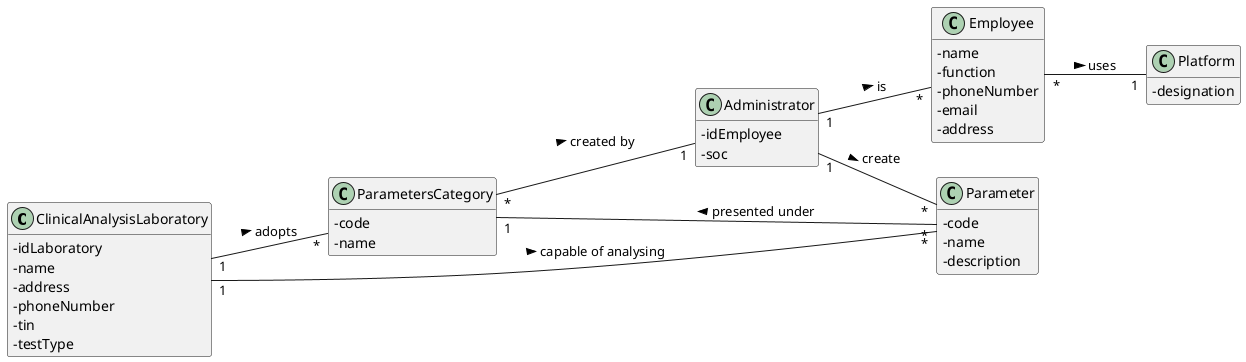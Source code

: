 @startuml
hide methods
left to right direction
skinparam classAttributeIconSize 0

class ClinicalAnalysisLaboratory{
    -idLaboratory
    -name
    -address
    -phoneNumber
    -tin
    -testType
}

class Platform{
    -designation
}

class Employee{
    -name
    -function
    -phoneNumber
    -email
    -address
}

class Administrator{
    -idEmployee
    -soc
}

class ParametersCategory{
    -code
    -name
}

class Parameter{
    -code
    -name
    -description
}


ClinicalAnalysisLaboratory "1" -- "*" Parameter : capable of analysing >
ParametersCategory "*" -- "1" Administrator : created by >
Administrator "1" -- "*" Employee : is >
ClinicalAnalysisLaboratory "1" -- "*" ParametersCategory : adopts >
Administrator "1" -- "*" Parameter : create >
Parameter "*" -- "1" ParametersCategory : presented under >
Employee "*" -- "1" Platform : uses >
@enduml